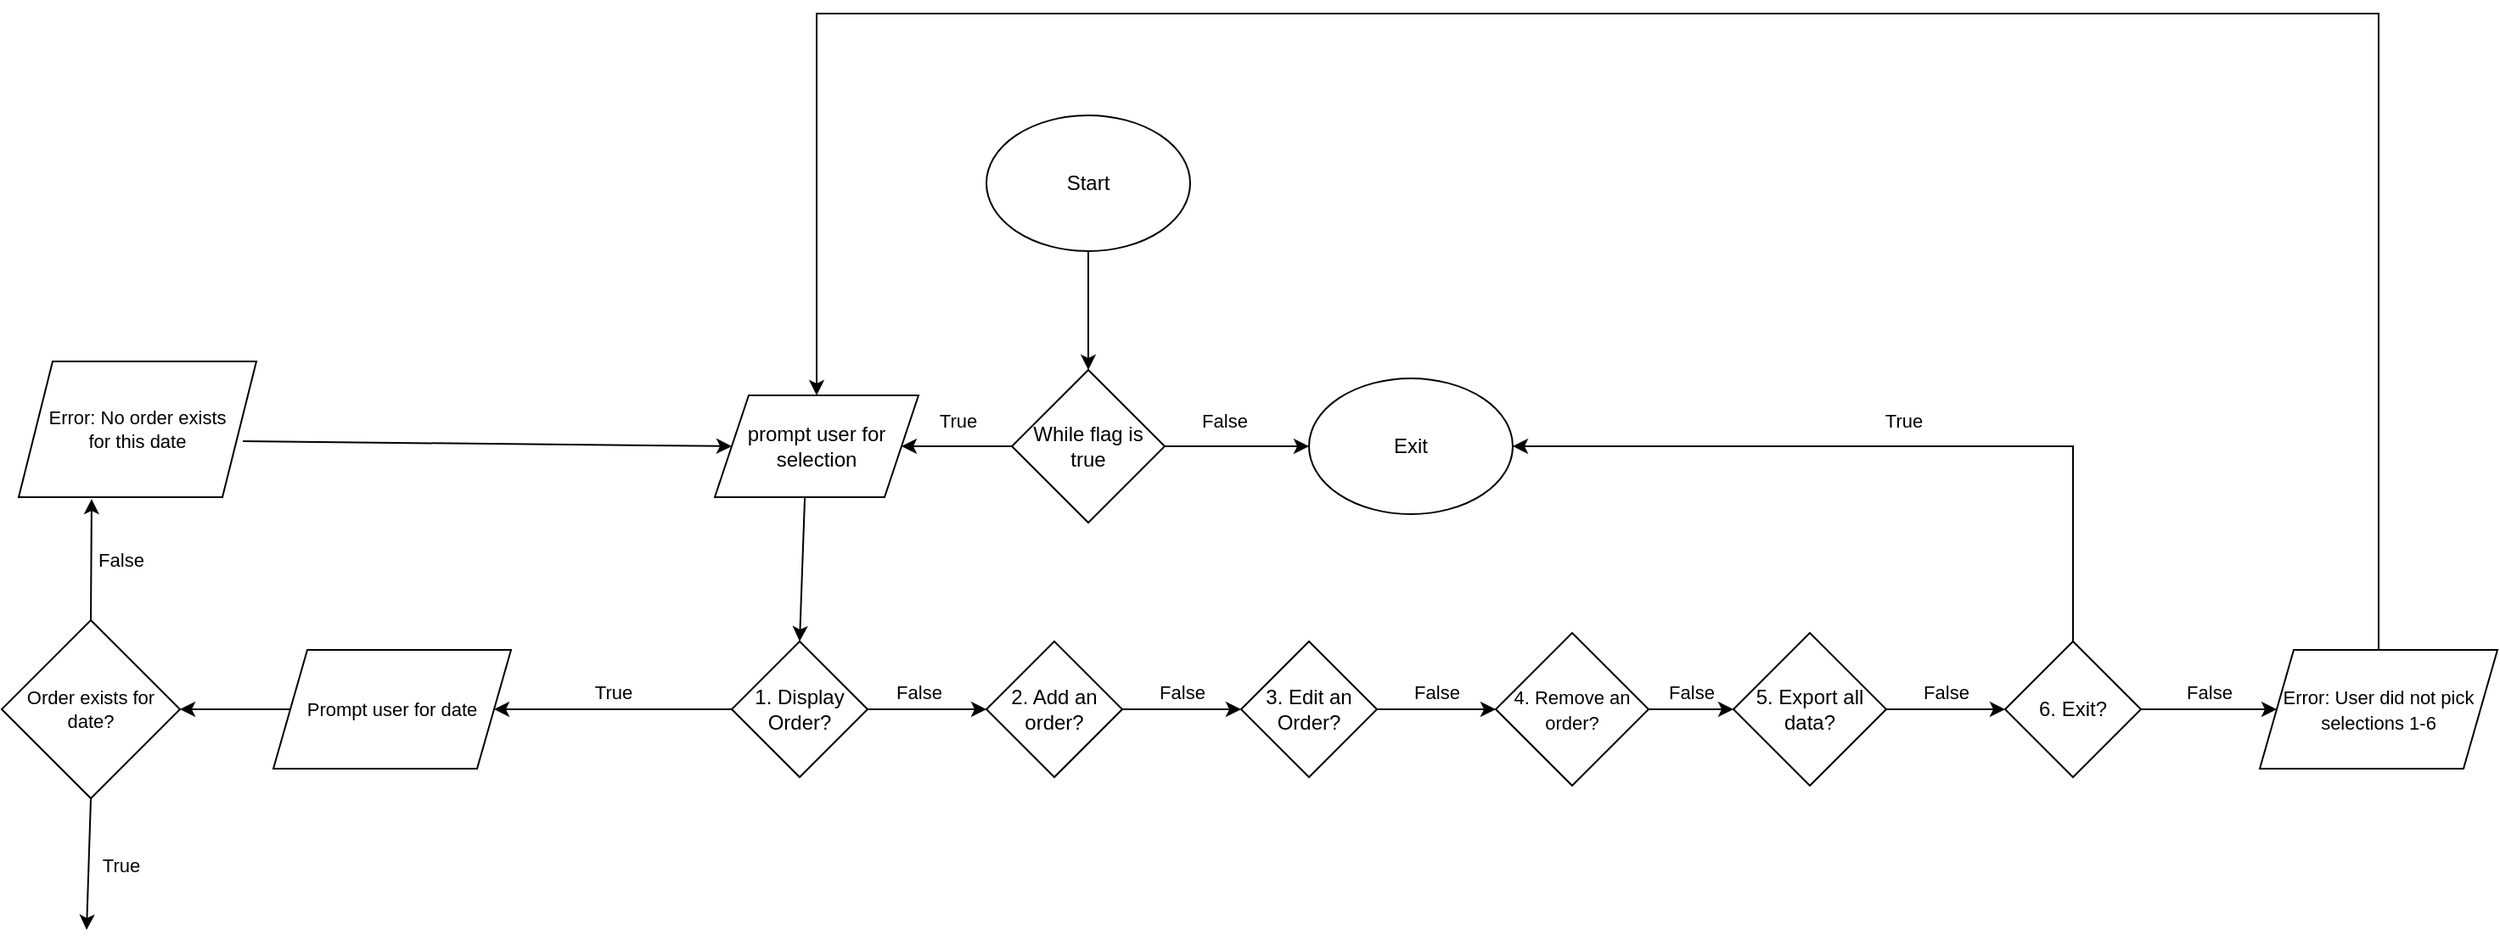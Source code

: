 <mxfile version="15.8.2" type="github">
  <diagram name="Page-1" id="edf60f1a-56cd-e834-aa8a-f176f3a09ee4">
    <mxGraphModel dx="3162" dy="1135" grid="1" gridSize="10" guides="1" tooltips="1" connect="1" arrows="1" fold="1" page="1" pageScale="1" pageWidth="1100" pageHeight="850" background="none" math="0" shadow="0">
      <root>
        <mxCell id="0" />
        <mxCell id="1" parent="0" />
        <mxCell id="WLESVQoLexFltELfVNAb-1" value="Start" style="ellipse;whiteSpace=wrap;html=1;" vertex="1" parent="1">
          <mxGeometry x="200" y="200" width="120" height="80" as="geometry" />
        </mxCell>
        <mxCell id="WLESVQoLexFltELfVNAb-2" value="" style="endArrow=classic;html=1;rounded=0;exitX=0.5;exitY=1;exitDx=0;exitDy=0;" edge="1" parent="1" source="WLESVQoLexFltELfVNAb-1" target="WLESVQoLexFltELfVNAb-3">
          <mxGeometry width="50" height="50" relative="1" as="geometry">
            <mxPoint x="310" y="440" as="sourcePoint" />
            <mxPoint x="260" y="370" as="targetPoint" />
          </mxGeometry>
        </mxCell>
        <mxCell id="WLESVQoLexFltELfVNAb-3" value="While flag is true" style="rhombus;whiteSpace=wrap;html=1;" vertex="1" parent="1">
          <mxGeometry x="215" y="350" width="90" height="90" as="geometry" />
        </mxCell>
        <mxCell id="WLESVQoLexFltELfVNAb-4" value="prompt user for selection" style="shape=parallelogram;perimeter=parallelogramPerimeter;whiteSpace=wrap;html=1;fixedSize=1;" vertex="1" parent="1">
          <mxGeometry x="40" y="365" width="120" height="60" as="geometry" />
        </mxCell>
        <mxCell id="WLESVQoLexFltELfVNAb-6" value="Exit" style="ellipse;whiteSpace=wrap;html=1;" vertex="1" parent="1">
          <mxGeometry x="390" y="355" width="120" height="80" as="geometry" />
        </mxCell>
        <mxCell id="WLESVQoLexFltELfVNAb-8" value="" style="endArrow=classic;html=1;rounded=0;exitX=0;exitY=0.5;exitDx=0;exitDy=0;entryX=1;entryY=0.5;entryDx=0;entryDy=0;" edge="1" parent="1" source="WLESVQoLexFltELfVNAb-3" target="WLESVQoLexFltELfVNAb-4">
          <mxGeometry relative="1" as="geometry">
            <mxPoint x="130" y="500" as="sourcePoint" />
            <mxPoint x="160" y="460" as="targetPoint" />
          </mxGeometry>
        </mxCell>
        <mxCell id="WLESVQoLexFltELfVNAb-9" value="True" style="edgeLabel;resizable=0;html=1;align=center;verticalAlign=middle;" connectable="0" vertex="1" parent="WLESVQoLexFltELfVNAb-8">
          <mxGeometry relative="1" as="geometry">
            <mxPoint y="-15" as="offset" />
          </mxGeometry>
        </mxCell>
        <mxCell id="WLESVQoLexFltELfVNAb-11" value="" style="endArrow=classic;html=1;rounded=0;entryX=0;entryY=0.5;entryDx=0;entryDy=0;exitX=1;exitY=0.5;exitDx=0;exitDy=0;" edge="1" parent="1" source="WLESVQoLexFltELfVNAb-3" target="WLESVQoLexFltELfVNAb-6">
          <mxGeometry relative="1" as="geometry">
            <mxPoint x="290" y="400" as="sourcePoint" />
            <mxPoint x="390" y="400" as="targetPoint" />
            <Array as="points">
              <mxPoint x="360" y="395" />
            </Array>
          </mxGeometry>
        </mxCell>
        <mxCell id="WLESVQoLexFltELfVNAb-12" value="False" style="edgeLabel;resizable=0;html=1;align=center;verticalAlign=middle;" connectable="0" vertex="1" parent="WLESVQoLexFltELfVNAb-11">
          <mxGeometry relative="1" as="geometry">
            <mxPoint x="-8" y="-15" as="offset" />
          </mxGeometry>
        </mxCell>
        <mxCell id="WLESVQoLexFltELfVNAb-14" value="" style="endArrow=classic;html=1;rounded=0;exitX=0.442;exitY=1;exitDx=0;exitDy=0;exitPerimeter=0;entryX=0.5;entryY=0;entryDx=0;entryDy=0;" edge="1" parent="1" source="WLESVQoLexFltELfVNAb-4" target="WLESVQoLexFltELfVNAb-15">
          <mxGeometry width="50" height="50" relative="1" as="geometry">
            <mxPoint x="60" y="520" as="sourcePoint" />
            <mxPoint x="93" y="500" as="targetPoint" />
          </mxGeometry>
        </mxCell>
        <mxCell id="WLESVQoLexFltELfVNAb-15" value="1. Display Order?" style="rhombus;whiteSpace=wrap;html=1;" vertex="1" parent="1">
          <mxGeometry x="50" y="510" width="80" height="80" as="geometry" />
        </mxCell>
        <mxCell id="WLESVQoLexFltELfVNAb-16" value="2. Add an order?" style="rhombus;whiteSpace=wrap;html=1;" vertex="1" parent="1">
          <mxGeometry x="200" y="510" width="80" height="80" as="geometry" />
        </mxCell>
        <mxCell id="WLESVQoLexFltELfVNAb-17" value="3. Edit an Order?" style="rhombus;whiteSpace=wrap;html=1;" vertex="1" parent="1">
          <mxGeometry x="350" y="510" width="80" height="80" as="geometry" />
        </mxCell>
        <mxCell id="WLESVQoLexFltELfVNAb-18" value="&lt;font style=&quot;font-size: 11px&quot;&gt;4. Remove an order?&lt;/font&gt;" style="rhombus;whiteSpace=wrap;html=1;" vertex="1" parent="1">
          <mxGeometry x="500" y="505" width="90" height="90" as="geometry" />
        </mxCell>
        <mxCell id="WLESVQoLexFltELfVNAb-19" value="5. Export all data?" style="rhombus;whiteSpace=wrap;html=1;" vertex="1" parent="1">
          <mxGeometry x="640" y="505" width="90" height="90" as="geometry" />
        </mxCell>
        <mxCell id="WLESVQoLexFltELfVNAb-22" value="" style="endArrow=classic;html=1;rounded=0;exitX=1;exitY=0.5;exitDx=0;exitDy=0;entryX=0;entryY=0.5;entryDx=0;entryDy=0;" edge="1" parent="1" source="WLESVQoLexFltELfVNAb-15" target="WLESVQoLexFltELfVNAb-16">
          <mxGeometry relative="1" as="geometry">
            <mxPoint x="120" y="590" as="sourcePoint" />
            <mxPoint x="220" y="590" as="targetPoint" />
          </mxGeometry>
        </mxCell>
        <mxCell id="WLESVQoLexFltELfVNAb-23" value="False" style="edgeLabel;resizable=0;html=1;align=center;verticalAlign=middle;" connectable="0" vertex="1" parent="WLESVQoLexFltELfVNAb-22">
          <mxGeometry relative="1" as="geometry">
            <mxPoint x="-5" y="-10" as="offset" />
          </mxGeometry>
        </mxCell>
        <mxCell id="WLESVQoLexFltELfVNAb-24" value="" style="endArrow=classic;html=1;rounded=0;exitX=1;exitY=0.5;exitDx=0;exitDy=0;entryX=0;entryY=0.5;entryDx=0;entryDy=0;" edge="1" parent="1" source="WLESVQoLexFltELfVNAb-16" target="WLESVQoLexFltELfVNAb-17">
          <mxGeometry relative="1" as="geometry">
            <mxPoint x="280" y="610" as="sourcePoint" />
            <mxPoint x="380" y="610" as="targetPoint" />
            <Array as="points">
              <mxPoint x="320" y="550" />
            </Array>
          </mxGeometry>
        </mxCell>
        <mxCell id="WLESVQoLexFltELfVNAb-25" value="False" style="edgeLabel;resizable=0;html=1;align=center;verticalAlign=middle;" connectable="0" vertex="1" parent="WLESVQoLexFltELfVNAb-24">
          <mxGeometry relative="1" as="geometry">
            <mxPoint y="-10" as="offset" />
          </mxGeometry>
        </mxCell>
        <mxCell id="WLESVQoLexFltELfVNAb-28" value="" style="endArrow=classic;html=1;rounded=0;exitX=1;exitY=0.5;exitDx=0;exitDy=0;entryX=0;entryY=0.5;entryDx=0;entryDy=0;" edge="1" parent="1" source="WLESVQoLexFltELfVNAb-17" target="WLESVQoLexFltELfVNAb-18">
          <mxGeometry relative="1" as="geometry">
            <mxPoint x="440" y="580" as="sourcePoint" />
            <mxPoint x="540" y="580" as="targetPoint" />
          </mxGeometry>
        </mxCell>
        <mxCell id="WLESVQoLexFltELfVNAb-29" value="False" style="edgeLabel;resizable=0;html=1;align=center;verticalAlign=middle;" connectable="0" vertex="1" parent="WLESVQoLexFltELfVNAb-28">
          <mxGeometry relative="1" as="geometry">
            <mxPoint y="-10" as="offset" />
          </mxGeometry>
        </mxCell>
        <mxCell id="WLESVQoLexFltELfVNAb-30" value="" style="endArrow=classic;html=1;rounded=0;exitX=1;exitY=0.5;exitDx=0;exitDy=0;entryX=0;entryY=0.5;entryDx=0;entryDy=0;" edge="1" parent="1" source="WLESVQoLexFltELfVNAb-18" target="WLESVQoLexFltELfVNAb-19">
          <mxGeometry relative="1" as="geometry">
            <mxPoint x="590" y="549.5" as="sourcePoint" />
            <mxPoint x="660" y="549.5" as="targetPoint" />
          </mxGeometry>
        </mxCell>
        <mxCell id="WLESVQoLexFltELfVNAb-31" value="False" style="edgeLabel;resizable=0;html=1;align=center;verticalAlign=middle;" connectable="0" vertex="1" parent="WLESVQoLexFltELfVNAb-30">
          <mxGeometry relative="1" as="geometry">
            <mxPoint y="-10" as="offset" />
          </mxGeometry>
        </mxCell>
        <mxCell id="WLESVQoLexFltELfVNAb-32" value="6. Exit?" style="rhombus;whiteSpace=wrap;html=1;" vertex="1" parent="1">
          <mxGeometry x="800" y="510" width="80" height="80" as="geometry" />
        </mxCell>
        <mxCell id="WLESVQoLexFltELfVNAb-33" value="" style="endArrow=classic;html=1;rounded=0;exitX=1;exitY=0.5;exitDx=0;exitDy=0;entryX=0;entryY=0.5;entryDx=0;entryDy=0;" edge="1" parent="1" source="WLESVQoLexFltELfVNAb-19" target="WLESVQoLexFltELfVNAb-32">
          <mxGeometry relative="1" as="geometry">
            <mxPoint x="740" y="610" as="sourcePoint" />
            <mxPoint x="840" y="610" as="targetPoint" />
          </mxGeometry>
        </mxCell>
        <mxCell id="WLESVQoLexFltELfVNAb-34" value="False" style="edgeLabel;resizable=0;html=1;align=center;verticalAlign=middle;" connectable="0" vertex="1" parent="WLESVQoLexFltELfVNAb-33">
          <mxGeometry relative="1" as="geometry">
            <mxPoint y="-10" as="offset" />
          </mxGeometry>
        </mxCell>
        <mxCell id="WLESVQoLexFltELfVNAb-38" value="" style="endArrow=classic;html=1;rounded=0;exitX=1;exitY=0.5;exitDx=0;exitDy=0;entryX=0;entryY=0.5;entryDx=0;entryDy=0;" edge="1" parent="1" source="WLESVQoLexFltELfVNAb-32" target="WLESVQoLexFltELfVNAb-41">
          <mxGeometry relative="1" as="geometry">
            <mxPoint x="890" y="550" as="sourcePoint" />
            <mxPoint x="990" y="550" as="targetPoint" />
          </mxGeometry>
        </mxCell>
        <mxCell id="WLESVQoLexFltELfVNAb-39" value="False" style="edgeLabel;resizable=0;html=1;align=center;verticalAlign=middle;" connectable="0" vertex="1" parent="WLESVQoLexFltELfVNAb-38">
          <mxGeometry relative="1" as="geometry">
            <mxPoint y="-10" as="offset" />
          </mxGeometry>
        </mxCell>
        <mxCell id="WLESVQoLexFltELfVNAb-40" value="" style="endArrow=classic;html=1;rounded=0;exitX=0.5;exitY=0;exitDx=0;exitDy=0;entryX=1;entryY=0.5;entryDx=0;entryDy=0;" edge="1" parent="1" source="WLESVQoLexFltELfVNAb-32" target="WLESVQoLexFltELfVNAb-6">
          <mxGeometry width="50" height="50" relative="1" as="geometry">
            <mxPoint x="840" y="475" as="sourcePoint" />
            <mxPoint x="840" y="390" as="targetPoint" />
            <Array as="points">
              <mxPoint x="840" y="395" />
            </Array>
          </mxGeometry>
        </mxCell>
        <mxCell id="WLESVQoLexFltELfVNAb-48" value="True" style="edgeLabel;html=1;align=center;verticalAlign=middle;resizable=0;points=[];fontSize=11;" vertex="1" connectable="0" parent="WLESVQoLexFltELfVNAb-40">
          <mxGeometry x="-0.24" y="3" relative="1" as="geometry">
            <mxPoint x="-46" y="-18" as="offset" />
          </mxGeometry>
        </mxCell>
        <mxCell id="WLESVQoLexFltELfVNAb-41" value="&lt;font style=&quot;font-size: 11px&quot;&gt;Error: User did not pick selections 1-6&lt;/font&gt;" style="shape=parallelogram;perimeter=parallelogramPerimeter;whiteSpace=wrap;html=1;fixedSize=1;" vertex="1" parent="1">
          <mxGeometry x="950" y="515" width="140" height="70" as="geometry" />
        </mxCell>
        <mxCell id="WLESVQoLexFltELfVNAb-44" value="" style="endArrow=classic;html=1;rounded=0;fontSize=11;exitX=0.5;exitY=0;exitDx=0;exitDy=0;entryX=0.5;entryY=0;entryDx=0;entryDy=0;" edge="1" parent="1" source="WLESVQoLexFltELfVNAb-41" target="WLESVQoLexFltELfVNAb-4">
          <mxGeometry width="50" height="50" relative="1" as="geometry">
            <mxPoint x="1010" y="460" as="sourcePoint" />
            <mxPoint x="80" y="150" as="targetPoint" />
            <Array as="points">
              <mxPoint x="1020" y="140" />
              <mxPoint x="100" y="140" />
            </Array>
          </mxGeometry>
        </mxCell>
        <mxCell id="WLESVQoLexFltELfVNAb-46" value="" style="endArrow=classic;html=1;rounded=0;fontSize=11;exitX=0;exitY=0.5;exitDx=0;exitDy=0;entryX=1;entryY=0.5;entryDx=0;entryDy=0;" edge="1" parent="1" source="WLESVQoLexFltELfVNAb-15" target="WLESVQoLexFltELfVNAb-49">
          <mxGeometry relative="1" as="geometry">
            <mxPoint x="-130" y="549.5" as="sourcePoint" />
            <mxPoint x="-70" y="550" as="targetPoint" />
          </mxGeometry>
        </mxCell>
        <mxCell id="WLESVQoLexFltELfVNAb-47" value="True" style="edgeLabel;resizable=0;html=1;align=center;verticalAlign=middle;fontSize=11;" connectable="0" vertex="1" parent="WLESVQoLexFltELfVNAb-46">
          <mxGeometry relative="1" as="geometry">
            <mxPoint y="-10" as="offset" />
          </mxGeometry>
        </mxCell>
        <mxCell id="WLESVQoLexFltELfVNAb-49" value="Prompt user for date" style="shape=parallelogram;perimeter=parallelogramPerimeter;whiteSpace=wrap;html=1;fixedSize=1;fontSize=11;" vertex="1" parent="1">
          <mxGeometry x="-220" y="515" width="140" height="70" as="geometry" />
        </mxCell>
        <mxCell id="WLESVQoLexFltELfVNAb-50" value="Order exists for date?" style="rhombus;whiteSpace=wrap;html=1;fontSize=11;" vertex="1" parent="1">
          <mxGeometry x="-380" y="497.5" width="105" height="105" as="geometry" />
        </mxCell>
        <mxCell id="WLESVQoLexFltELfVNAb-51" value="" style="endArrow=classic;html=1;rounded=0;fontSize=11;exitX=0;exitY=0.5;exitDx=0;exitDy=0;entryX=1;entryY=0.5;entryDx=0;entryDy=0;" edge="1" parent="1" source="WLESVQoLexFltELfVNAb-49" target="WLESVQoLexFltELfVNAb-50">
          <mxGeometry width="50" height="50" relative="1" as="geometry">
            <mxPoint x="-250" y="550" as="sourcePoint" />
            <mxPoint x="-200" y="490" as="targetPoint" />
          </mxGeometry>
        </mxCell>
        <mxCell id="WLESVQoLexFltELfVNAb-52" value="" style="endArrow=classic;html=1;rounded=0;fontSize=11;exitX=0.5;exitY=1;exitDx=0;exitDy=0;" edge="1" parent="1" source="WLESVQoLexFltELfVNAb-50">
          <mxGeometry relative="1" as="geometry">
            <mxPoint x="-330" y="640" as="sourcePoint" />
            <mxPoint x="-330" y="680" as="targetPoint" />
          </mxGeometry>
        </mxCell>
        <mxCell id="WLESVQoLexFltELfVNAb-53" value="True" style="edgeLabel;resizable=0;html=1;align=center;verticalAlign=middle;fontSize=11;" connectable="0" vertex="1" parent="WLESVQoLexFltELfVNAb-52">
          <mxGeometry relative="1" as="geometry">
            <mxPoint x="19" as="offset" />
          </mxGeometry>
        </mxCell>
        <mxCell id="WLESVQoLexFltELfVNAb-56" value="Error: No order exists &lt;br&gt;for this date" style="shape=parallelogram;perimeter=parallelogramPerimeter;whiteSpace=wrap;html=1;fixedSize=1;fontSize=11;" vertex="1" parent="1">
          <mxGeometry x="-370" y="345" width="140" height="80" as="geometry" />
        </mxCell>
        <mxCell id="WLESVQoLexFltELfVNAb-58" value="" style="endArrow=classic;html=1;rounded=0;fontSize=11;exitX=0.5;exitY=0;exitDx=0;exitDy=0;entryX=0.307;entryY=1.013;entryDx=0;entryDy=0;entryPerimeter=0;" edge="1" parent="1" source="WLESVQoLexFltELfVNAb-50" target="WLESVQoLexFltELfVNAb-56">
          <mxGeometry relative="1" as="geometry">
            <mxPoint x="-290" y="460" as="sourcePoint" />
            <mxPoint x="-190" y="460" as="targetPoint" />
          </mxGeometry>
        </mxCell>
        <mxCell id="WLESVQoLexFltELfVNAb-59" value="False" style="edgeLabel;resizable=0;html=1;align=center;verticalAlign=middle;fontSize=11;" connectable="0" vertex="1" parent="WLESVQoLexFltELfVNAb-58">
          <mxGeometry relative="1" as="geometry">
            <mxPoint x="17" as="offset" />
          </mxGeometry>
        </mxCell>
        <mxCell id="WLESVQoLexFltELfVNAb-60" value="" style="endArrow=classic;html=1;rounded=0;fontSize=11;exitX=0.943;exitY=0.588;exitDx=0;exitDy=0;exitPerimeter=0;entryX=0;entryY=0.5;entryDx=0;entryDy=0;" edge="1" parent="1" source="WLESVQoLexFltELfVNAb-56" target="WLESVQoLexFltELfVNAb-4">
          <mxGeometry width="50" height="50" relative="1" as="geometry">
            <mxPoint x="-175" y="390" as="sourcePoint" />
            <mxPoint x="-125" y="340" as="targetPoint" />
          </mxGeometry>
        </mxCell>
      </root>
    </mxGraphModel>
  </diagram>
</mxfile>
